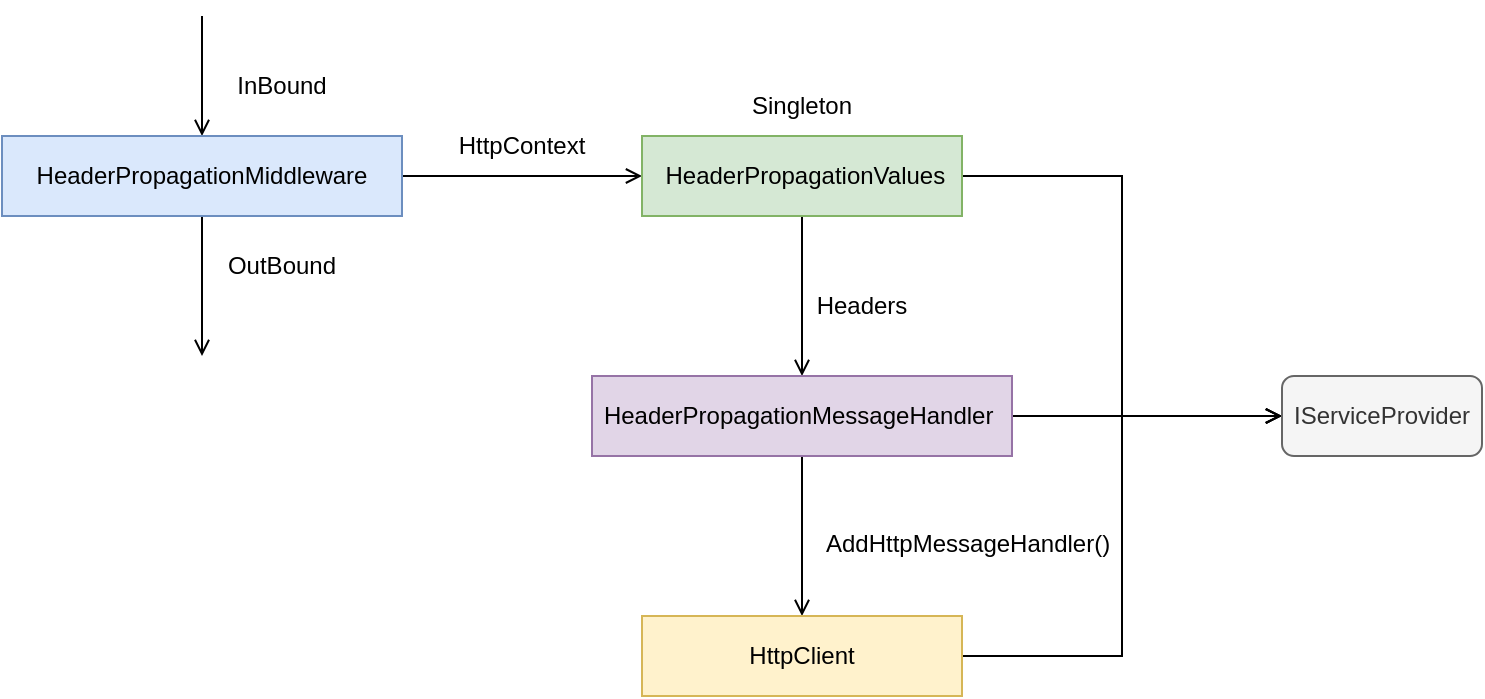 <mxfile version="15.4.0" type="device"><diagram id="tll11cOVbt-2igCXDnsq" name="第 1 页"><mxGraphModel dx="1086" dy="846" grid="1" gridSize="10" guides="1" tooltips="1" connect="1" arrows="1" fold="1" page="1" pageScale="1" pageWidth="827" pageHeight="1169" math="0" shadow="0"><root><mxCell id="0"/><mxCell id="1" parent="0"/><mxCell id="uWLJoDVq1F2nxp3JModN-14" style="edgeStyle=orthogonalEdgeStyle;rounded=0;orthogonalLoop=1;jettySize=auto;html=1;exitX=1;exitY=0.5;exitDx=0;exitDy=0;entryX=0;entryY=0.5;entryDx=0;entryDy=0;startArrow=none;startFill=0;endArrow=open;endFill=0;" edge="1" parent="1" source="uWLJoDVq1F2nxp3JModN-1" target="uWLJoDVq1F2nxp3JModN-11"><mxGeometry relative="1" as="geometry"/></mxCell><mxCell id="uWLJoDVq1F2nxp3JModN-24" style="edgeStyle=orthogonalEdgeStyle;rounded=0;orthogonalLoop=1;jettySize=auto;html=1;exitX=0.5;exitY=0;exitDx=0;exitDy=0;startArrow=open;startFill=0;endArrow=none;endFill=0;" edge="1" parent="1" source="uWLJoDVq1F2nxp3JModN-1"><mxGeometry relative="1" as="geometry"><mxPoint x="260" y="140" as="targetPoint"/></mxGeometry></mxCell><mxCell id="uWLJoDVq1F2nxp3JModN-25" style="edgeStyle=orthogonalEdgeStyle;rounded=0;orthogonalLoop=1;jettySize=auto;html=1;exitX=0.5;exitY=1;exitDx=0;exitDy=0;startArrow=none;startFill=0;endArrow=open;endFill=0;" edge="1" parent="1" source="uWLJoDVq1F2nxp3JModN-1"><mxGeometry relative="1" as="geometry"><mxPoint x="260" y="310" as="targetPoint"/></mxGeometry></mxCell><mxCell id="uWLJoDVq1F2nxp3JModN-1" value="HeaderPropagationMiddleware" style="rounded=0;whiteSpace=wrap;html=1;fillColor=#dae8fc;strokeColor=#6c8ebf;" vertex="1" parent="1"><mxGeometry x="160" y="200" width="200" height="40" as="geometry"/></mxCell><mxCell id="uWLJoDVq1F2nxp3JModN-4" value="InBound" style="text;html=1;strokeColor=none;fillColor=none;align=center;verticalAlign=middle;whiteSpace=wrap;rounded=0;" vertex="1" parent="1"><mxGeometry x="270" y="160" width="60" height="30" as="geometry"/></mxCell><mxCell id="uWLJoDVq1F2nxp3JModN-6" value="OutBound" style="text;html=1;strokeColor=none;fillColor=none;align=center;verticalAlign=middle;whiteSpace=wrap;rounded=0;" vertex="1" parent="1"><mxGeometry x="270" y="250" width="60" height="30" as="geometry"/></mxCell><mxCell id="uWLJoDVq1F2nxp3JModN-19" style="edgeStyle=orthogonalEdgeStyle;rounded=0;orthogonalLoop=1;jettySize=auto;html=1;exitX=0.5;exitY=1;exitDx=0;exitDy=0;entryX=0.5;entryY=0;entryDx=0;entryDy=0;startArrow=none;startFill=0;endArrow=open;endFill=0;" edge="1" parent="1" source="uWLJoDVq1F2nxp3JModN-11" target="uWLJoDVq1F2nxp3JModN-17"><mxGeometry relative="1" as="geometry"/></mxCell><mxCell id="uWLJoDVq1F2nxp3JModN-29" style="edgeStyle=orthogonalEdgeStyle;rounded=0;orthogonalLoop=1;jettySize=auto;html=1;exitX=1;exitY=0.5;exitDx=0;exitDy=0;entryX=0;entryY=0.5;entryDx=0;entryDy=0;startArrow=none;startFill=0;endArrow=open;endFill=0;" edge="1" parent="1" source="uWLJoDVq1F2nxp3JModN-11" target="uWLJoDVq1F2nxp3JModN-28"><mxGeometry relative="1" as="geometry"/></mxCell><mxCell id="uWLJoDVq1F2nxp3JModN-11" value="&amp;nbsp;HeaderPropagationValues" style="rounded=0;whiteSpace=wrap;html=1;fillColor=#d5e8d4;strokeColor=#82b366;" vertex="1" parent="1"><mxGeometry x="480" y="200" width="160" height="40" as="geometry"/></mxCell><mxCell id="uWLJoDVq1F2nxp3JModN-15" value="HttpContext" style="text;html=1;strokeColor=none;fillColor=none;align=center;verticalAlign=middle;whiteSpace=wrap;rounded=0;" vertex="1" parent="1"><mxGeometry x="390" y="190" width="60" height="30" as="geometry"/></mxCell><mxCell id="uWLJoDVq1F2nxp3JModN-16" value="&lt;span class=&quot;pl-en&quot;&gt;Singleton&lt;/span&gt;" style="text;html=1;strokeColor=none;fillColor=none;align=center;verticalAlign=middle;whiteSpace=wrap;rounded=0;" vertex="1" parent="1"><mxGeometry x="530" y="170" width="60" height="30" as="geometry"/></mxCell><mxCell id="uWLJoDVq1F2nxp3JModN-23" style="edgeStyle=orthogonalEdgeStyle;rounded=0;orthogonalLoop=1;jettySize=auto;html=1;exitX=0.5;exitY=1;exitDx=0;exitDy=0;entryX=0.5;entryY=0;entryDx=0;entryDy=0;startArrow=none;startFill=0;endArrow=open;endFill=0;" edge="1" parent="1" source="uWLJoDVq1F2nxp3JModN-17" target="uWLJoDVq1F2nxp3JModN-21"><mxGeometry relative="1" as="geometry"/></mxCell><mxCell id="uWLJoDVq1F2nxp3JModN-32" style="edgeStyle=orthogonalEdgeStyle;rounded=0;orthogonalLoop=1;jettySize=auto;html=1;exitX=1;exitY=0.5;exitDx=0;exitDy=0;startArrow=none;startFill=0;endArrow=open;endFill=0;" edge="1" parent="1" source="uWLJoDVq1F2nxp3JModN-17"><mxGeometry relative="1" as="geometry"><mxPoint x="800" y="340" as="targetPoint"/></mxGeometry></mxCell><mxCell id="uWLJoDVq1F2nxp3JModN-17" value="HeaderPropagationMessageHandler&amp;nbsp;" style="rounded=0;whiteSpace=wrap;html=1;fillColor=#e1d5e7;strokeColor=#9673a6;" vertex="1" parent="1"><mxGeometry x="455" y="320" width="210" height="40" as="geometry"/></mxCell><mxCell id="uWLJoDVq1F2nxp3JModN-20" value="&lt;span class=&quot;pl-c&quot;&gt;Headers&lt;/span&gt;" style="text;html=1;strokeColor=none;fillColor=none;align=center;verticalAlign=middle;whiteSpace=wrap;rounded=0;" vertex="1" parent="1"><mxGeometry x="560" y="270" width="60" height="30" as="geometry"/></mxCell><mxCell id="uWLJoDVq1F2nxp3JModN-33" style="edgeStyle=orthogonalEdgeStyle;rounded=0;orthogonalLoop=1;jettySize=auto;html=1;exitX=1;exitY=0.5;exitDx=0;exitDy=0;entryX=0;entryY=0.5;entryDx=0;entryDy=0;startArrow=none;startFill=0;endArrow=open;endFill=0;" edge="1" parent="1" source="uWLJoDVq1F2nxp3JModN-21" target="uWLJoDVq1F2nxp3JModN-28"><mxGeometry relative="1" as="geometry"/></mxCell><mxCell id="uWLJoDVq1F2nxp3JModN-21" value="&lt;span class=&quot;pl-en&quot;&gt;HttpClient&lt;/span&gt;" style="rounded=0;whiteSpace=wrap;html=1;fillColor=#fff2cc;strokeColor=#d6b656;" vertex="1" parent="1"><mxGeometry x="480" y="440" width="160" height="40" as="geometry"/></mxCell><mxCell id="uWLJoDVq1F2nxp3JModN-22" value="&lt;span class=&quot;pl-en&quot;&gt;AddHttpMessageHandler()&lt;/span&gt;" style="text;whiteSpace=wrap;html=1;" vertex="1" parent="1"><mxGeometry x="570" y="390" width="160" height="30" as="geometry"/></mxCell><mxCell id="uWLJoDVq1F2nxp3JModN-28" value="IServiceProvider" style="rounded=1;whiteSpace=wrap;html=1;fillColor=#f5f5f5;strokeColor=#666666;fontColor=#333333;" vertex="1" parent="1"><mxGeometry x="800" y="320" width="100" height="40" as="geometry"/></mxCell></root></mxGraphModel></diagram></mxfile>